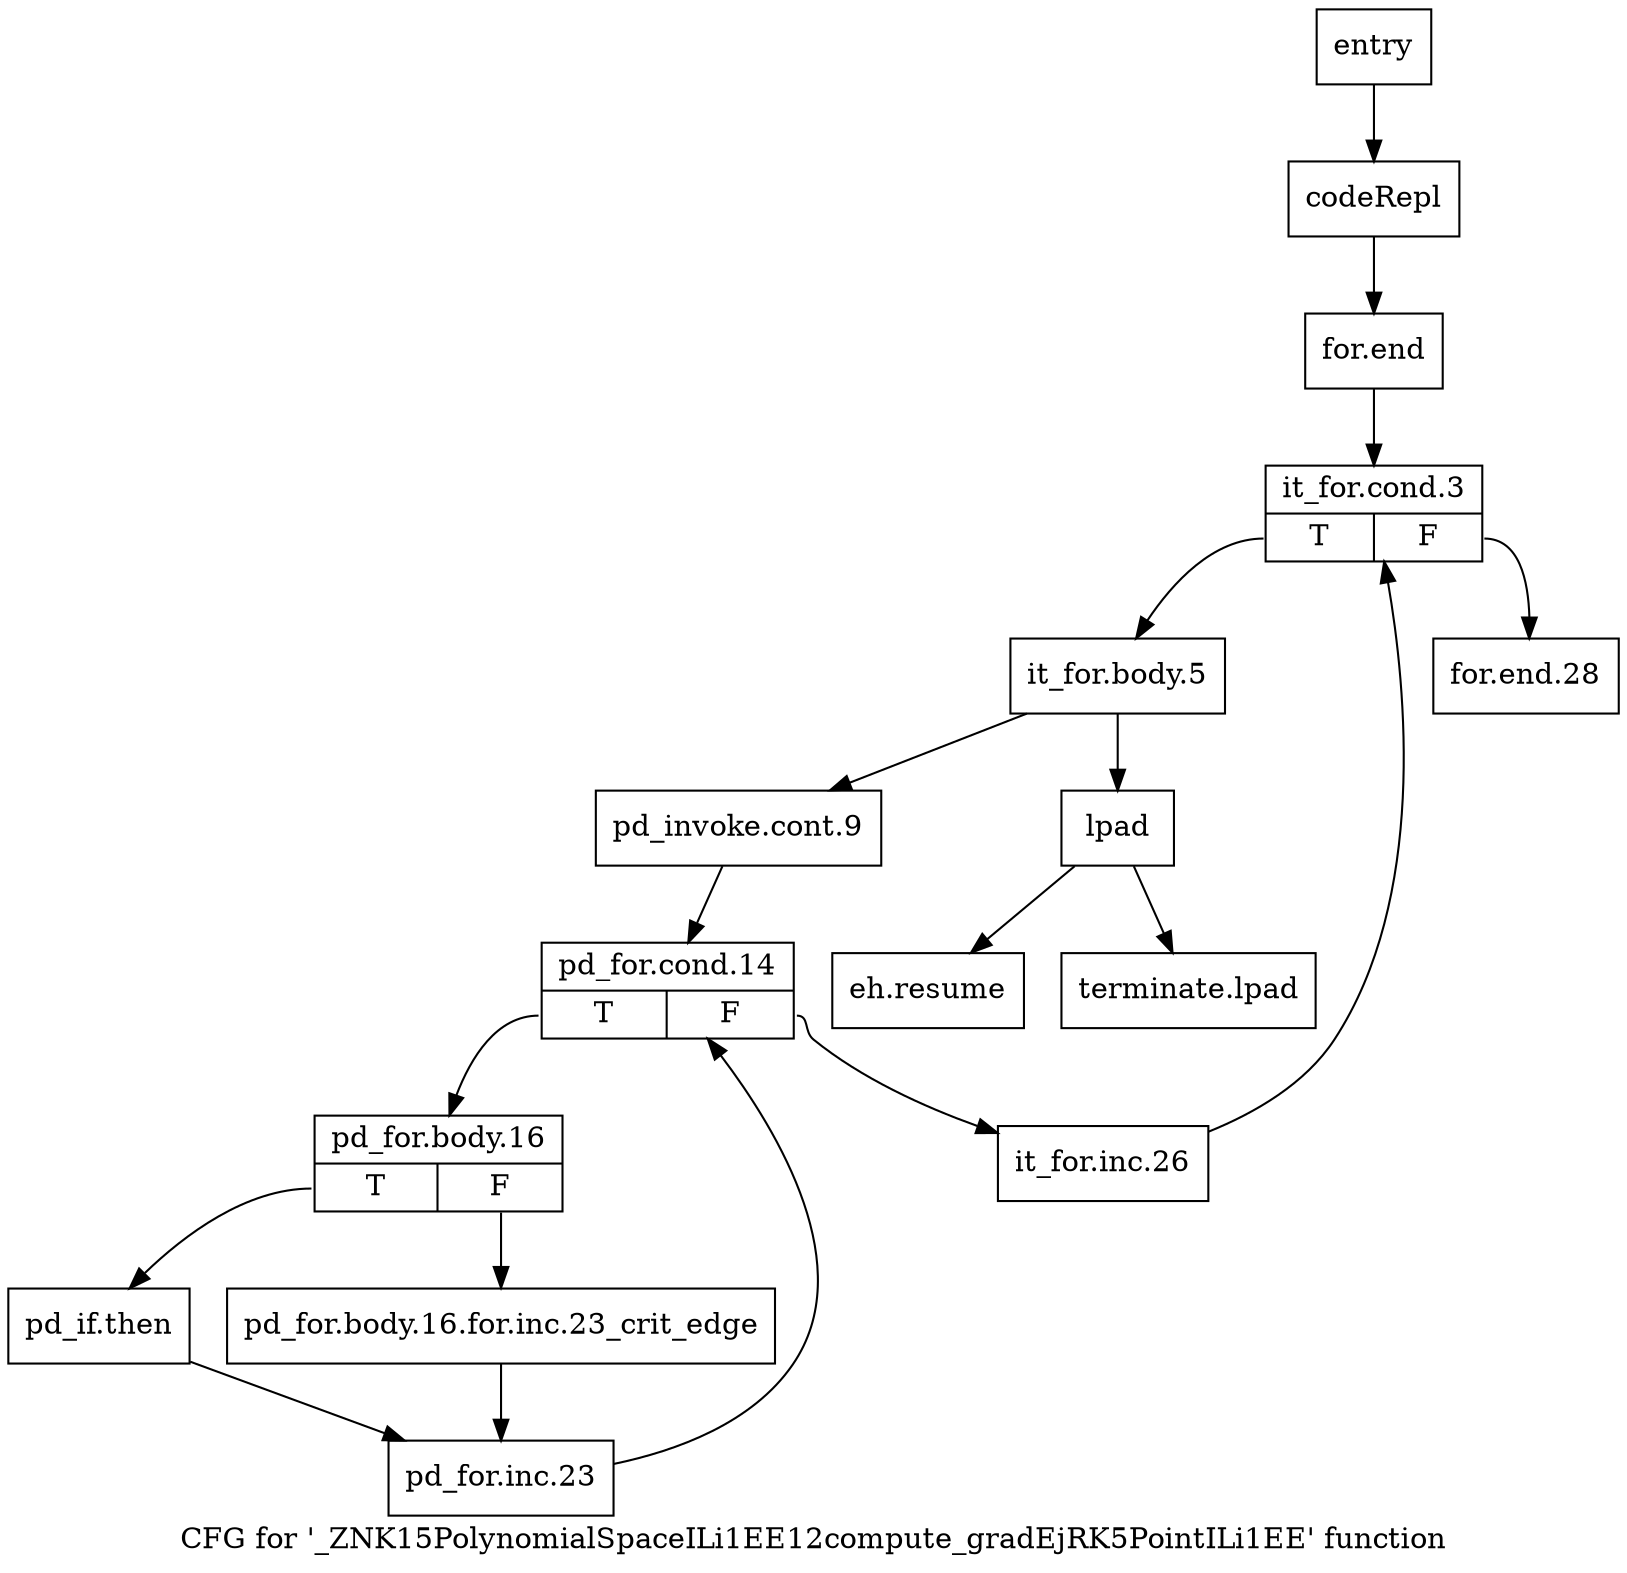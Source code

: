 digraph "CFG for '_ZNK15PolynomialSpaceILi1EE12compute_gradEjRK5PointILi1EE' function" {
	label="CFG for '_ZNK15PolynomialSpaceILi1EE12compute_gradEjRK5PointILi1EE' function";

	Node0x6da5180 [shape=record,label="{entry}"];
	Node0x6da5180 -> Node0x6da51d0;
	Node0x6da51d0 [shape=record,label="{codeRepl}"];
	Node0x6da51d0 -> Node0x6da5220;
	Node0x6da5220 [shape=record,label="{for.end}"];
	Node0x6da5220 -> Node0x6da5270;
	Node0x6da5270 [shape=record,label="{it_for.cond.3|{<s0>T|<s1>F}}"];
	Node0x6da5270:s0 -> Node0x6da52c0;
	Node0x6da5270:s1 -> Node0x6da5590;
	Node0x6da52c0 [shape=record,label="{it_for.body.5}"];
	Node0x6da52c0 -> Node0x6da5310;
	Node0x6da52c0 -> Node0x6da54a0;
	Node0x6da5310 [shape=record,label="{pd_invoke.cont.9}"];
	Node0x6da5310 -> Node0x6da5360;
	Node0x6da5360 [shape=record,label="{pd_for.cond.14|{<s0>T|<s1>F}}"];
	Node0x6da5360:s0 -> Node0x6da53b0;
	Node0x6da5360:s1 -> Node0x6da5540;
	Node0x6da53b0 [shape=record,label="{pd_for.body.16|{<s0>T|<s1>F}}"];
	Node0x6da53b0:s0 -> Node0x6da5450;
	Node0x6da53b0:s1 -> Node0x6da5400;
	Node0x6da5400 [shape=record,label="{pd_for.body.16.for.inc.23_crit_edge}"];
	Node0x6da5400 -> Node0x6da54f0;
	Node0x6da5450 [shape=record,label="{pd_if.then}"];
	Node0x6da5450 -> Node0x6da54f0;
	Node0x6da54a0 [shape=record,label="{lpad}"];
	Node0x6da54a0 -> Node0x6da55e0;
	Node0x6da54a0 -> Node0x6da5630;
	Node0x6da54f0 [shape=record,label="{pd_for.inc.23}"];
	Node0x6da54f0 -> Node0x6da5360;
	Node0x6da5540 [shape=record,label="{it_for.inc.26}"];
	Node0x6da5540 -> Node0x6da5270;
	Node0x6da5590 [shape=record,label="{for.end.28}"];
	Node0x6da55e0 [shape=record,label="{eh.resume}"];
	Node0x6da5630 [shape=record,label="{terminate.lpad}"];
}
